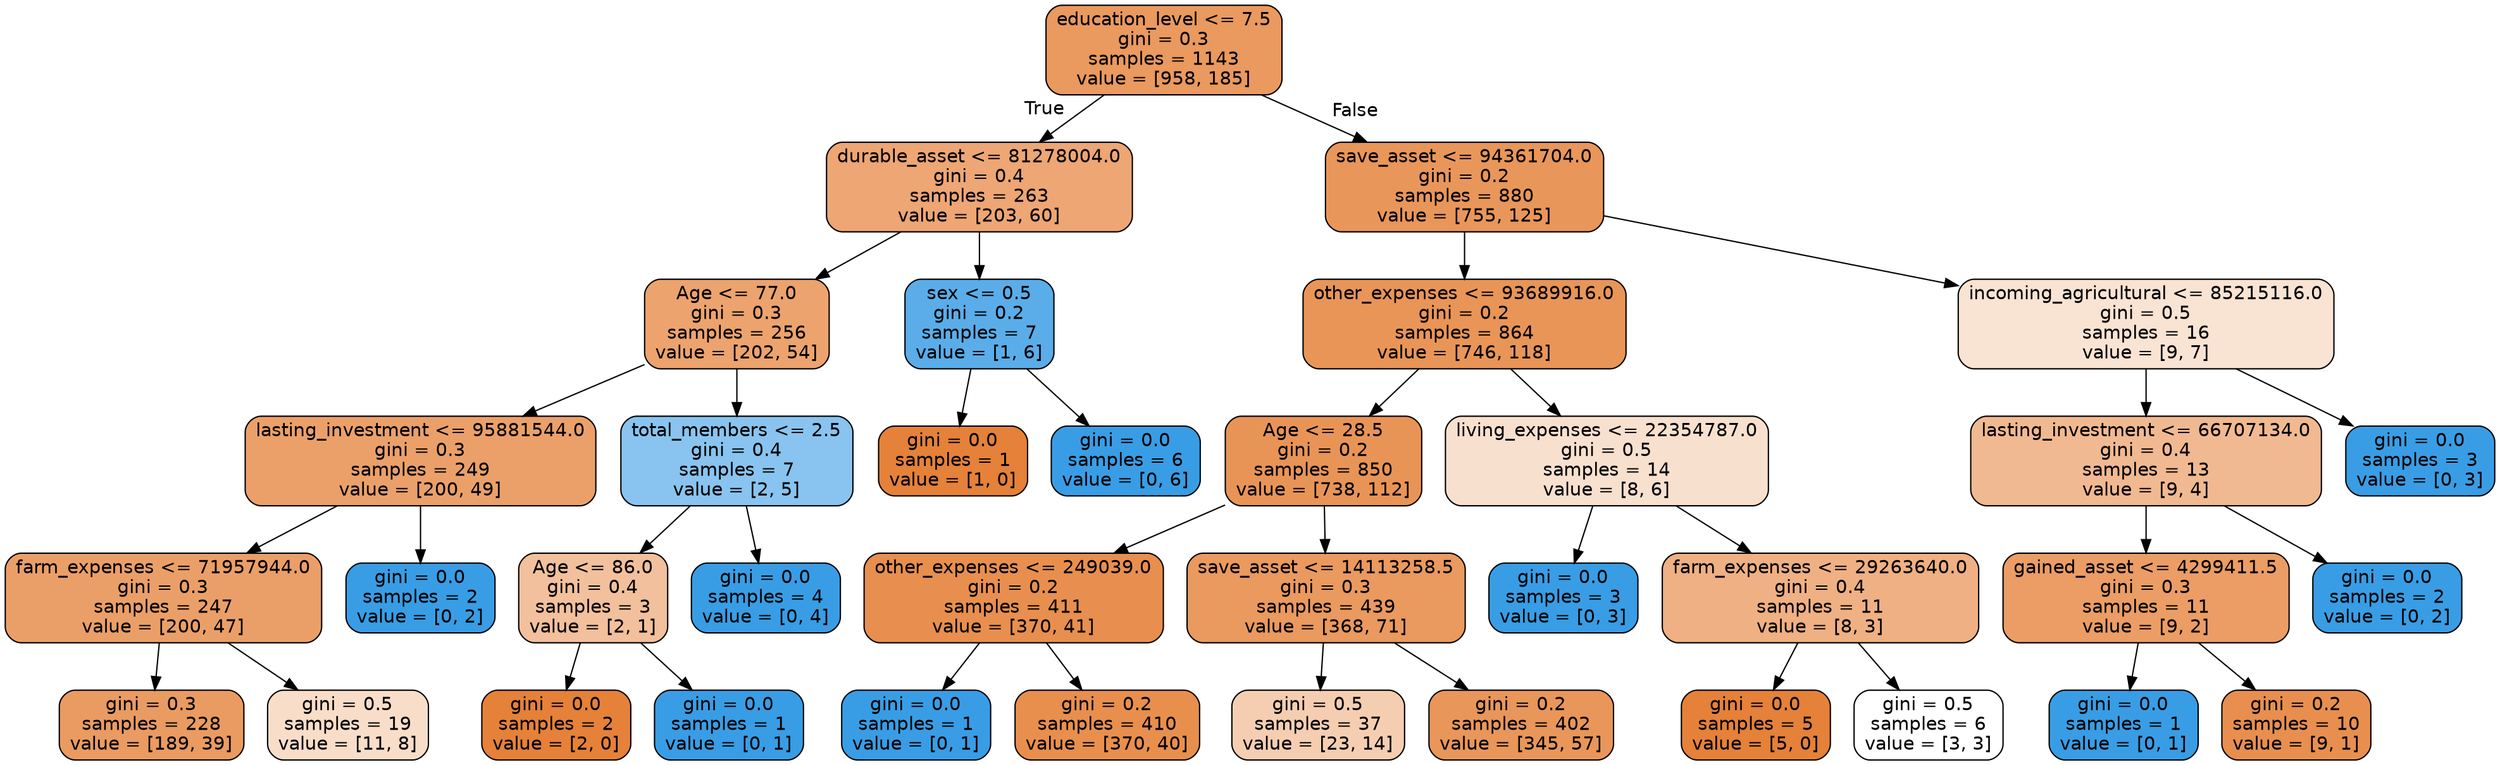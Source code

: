 digraph Tree {
node [shape=box, style="filled, rounded", color="black", fontname=helvetica] ;
edge [fontname=helvetica] ;
0 [label="education_level <= 7.5\ngini = 0.3\nsamples = 1143\nvalue = [958, 185]", fillcolor="#ea995f"] ;
1 [label="durable_asset <= 81278004.0\ngini = 0.4\nsamples = 263\nvalue = [203, 60]", fillcolor="#eda674"] ;
0 -> 1 [labeldistance=2.5, labelangle=45, headlabel="True"] ;
2 [label="Age <= 77.0\ngini = 0.3\nsamples = 256\nvalue = [202, 54]", fillcolor="#eca36e"] ;
1 -> 2 ;
3 [label="lasting_investment <= 95881544.0\ngini = 0.3\nsamples = 249\nvalue = [200, 49]", fillcolor="#eba06a"] ;
2 -> 3 ;
4 [label="farm_expenses <= 71957944.0\ngini = 0.3\nsamples = 247\nvalue = [200, 47]", fillcolor="#eb9f68"] ;
3 -> 4 ;
5 [label="gini = 0.3\nsamples = 228\nvalue = [189, 39]", fillcolor="#ea9b62"] ;
4 -> 5 ;
6 [label="gini = 0.5\nsamples = 19\nvalue = [11, 8]", fillcolor="#f8ddc9"] ;
4 -> 6 ;
7 [label="gini = 0.0\nsamples = 2\nvalue = [0, 2]", fillcolor="#399de5"] ;
3 -> 7 ;
8 [label="total_members <= 2.5\ngini = 0.4\nsamples = 7\nvalue = [2, 5]", fillcolor="#88c4ef"] ;
2 -> 8 ;
9 [label="Age <= 86.0\ngini = 0.4\nsamples = 3\nvalue = [2, 1]", fillcolor="#f2c09c"] ;
8 -> 9 ;
10 [label="gini = 0.0\nsamples = 2\nvalue = [2, 0]", fillcolor="#e58139"] ;
9 -> 10 ;
11 [label="gini = 0.0\nsamples = 1\nvalue = [0, 1]", fillcolor="#399de5"] ;
9 -> 11 ;
12 [label="gini = 0.0\nsamples = 4\nvalue = [0, 4]", fillcolor="#399de5"] ;
8 -> 12 ;
13 [label="sex <= 0.5\ngini = 0.2\nsamples = 7\nvalue = [1, 6]", fillcolor="#5aade9"] ;
1 -> 13 ;
14 [label="gini = 0.0\nsamples = 1\nvalue = [1, 0]", fillcolor="#e58139"] ;
13 -> 14 ;
15 [label="gini = 0.0\nsamples = 6\nvalue = [0, 6]", fillcolor="#399de5"] ;
13 -> 15 ;
16 [label="save_asset <= 94361704.0\ngini = 0.2\nsamples = 880\nvalue = [755, 125]", fillcolor="#e9965a"] ;
0 -> 16 [labeldistance=2.5, labelangle=-45, headlabel="False"] ;
17 [label="other_expenses <= 93689916.0\ngini = 0.2\nsamples = 864\nvalue = [746, 118]", fillcolor="#e99558"] ;
16 -> 17 ;
18 [label="Age <= 28.5\ngini = 0.2\nsamples = 850\nvalue = [738, 112]", fillcolor="#e99457"] ;
17 -> 18 ;
19 [label="other_expenses <= 249039.0\ngini = 0.2\nsamples = 411\nvalue = [370, 41]", fillcolor="#e88f4f"] ;
18 -> 19 ;
20 [label="gini = 0.0\nsamples = 1\nvalue = [0, 1]", fillcolor="#399de5"] ;
19 -> 20 ;
21 [label="gini = 0.2\nsamples = 410\nvalue = [370, 40]", fillcolor="#e88f4e"] ;
19 -> 21 ;
22 [label="save_asset <= 14113258.5\ngini = 0.3\nsamples = 439\nvalue = [368, 71]", fillcolor="#ea995f"] ;
18 -> 22 ;
23 [label="gini = 0.5\nsamples = 37\nvalue = [23, 14]", fillcolor="#f5ceb2"] ;
22 -> 23 ;
24 [label="gini = 0.2\nsamples = 402\nvalue = [345, 57]", fillcolor="#e9965a"] ;
22 -> 24 ;
25 [label="living_expenses <= 22354787.0\ngini = 0.5\nsamples = 14\nvalue = [8, 6]", fillcolor="#f8e0ce"] ;
17 -> 25 ;
26 [label="gini = 0.0\nsamples = 3\nvalue = [0, 3]", fillcolor="#399de5"] ;
25 -> 26 ;
27 [label="farm_expenses <= 29263640.0\ngini = 0.4\nsamples = 11\nvalue = [8, 3]", fillcolor="#efb083"] ;
25 -> 27 ;
28 [label="gini = 0.0\nsamples = 5\nvalue = [5, 0]", fillcolor="#e58139"] ;
27 -> 28 ;
29 [label="gini = 0.5\nsamples = 6\nvalue = [3, 3]", fillcolor="#ffffff"] ;
27 -> 29 ;
30 [label="incoming_agricultural <= 85215116.0\ngini = 0.5\nsamples = 16\nvalue = [9, 7]", fillcolor="#f9e3d3"] ;
16 -> 30 ;
31 [label="lasting_investment <= 66707134.0\ngini = 0.4\nsamples = 13\nvalue = [9, 4]", fillcolor="#f1b991"] ;
30 -> 31 ;
32 [label="gained_asset <= 4299411.5\ngini = 0.3\nsamples = 11\nvalue = [9, 2]", fillcolor="#eb9d65"] ;
31 -> 32 ;
33 [label="gini = 0.0\nsamples = 1\nvalue = [0, 1]", fillcolor="#399de5"] ;
32 -> 33 ;
34 [label="gini = 0.2\nsamples = 10\nvalue = [9, 1]", fillcolor="#e88f4f"] ;
32 -> 34 ;
35 [label="gini = 0.0\nsamples = 2\nvalue = [0, 2]", fillcolor="#399de5"] ;
31 -> 35 ;
36 [label="gini = 0.0\nsamples = 3\nvalue = [0, 3]", fillcolor="#399de5"] ;
30 -> 36 ;
}